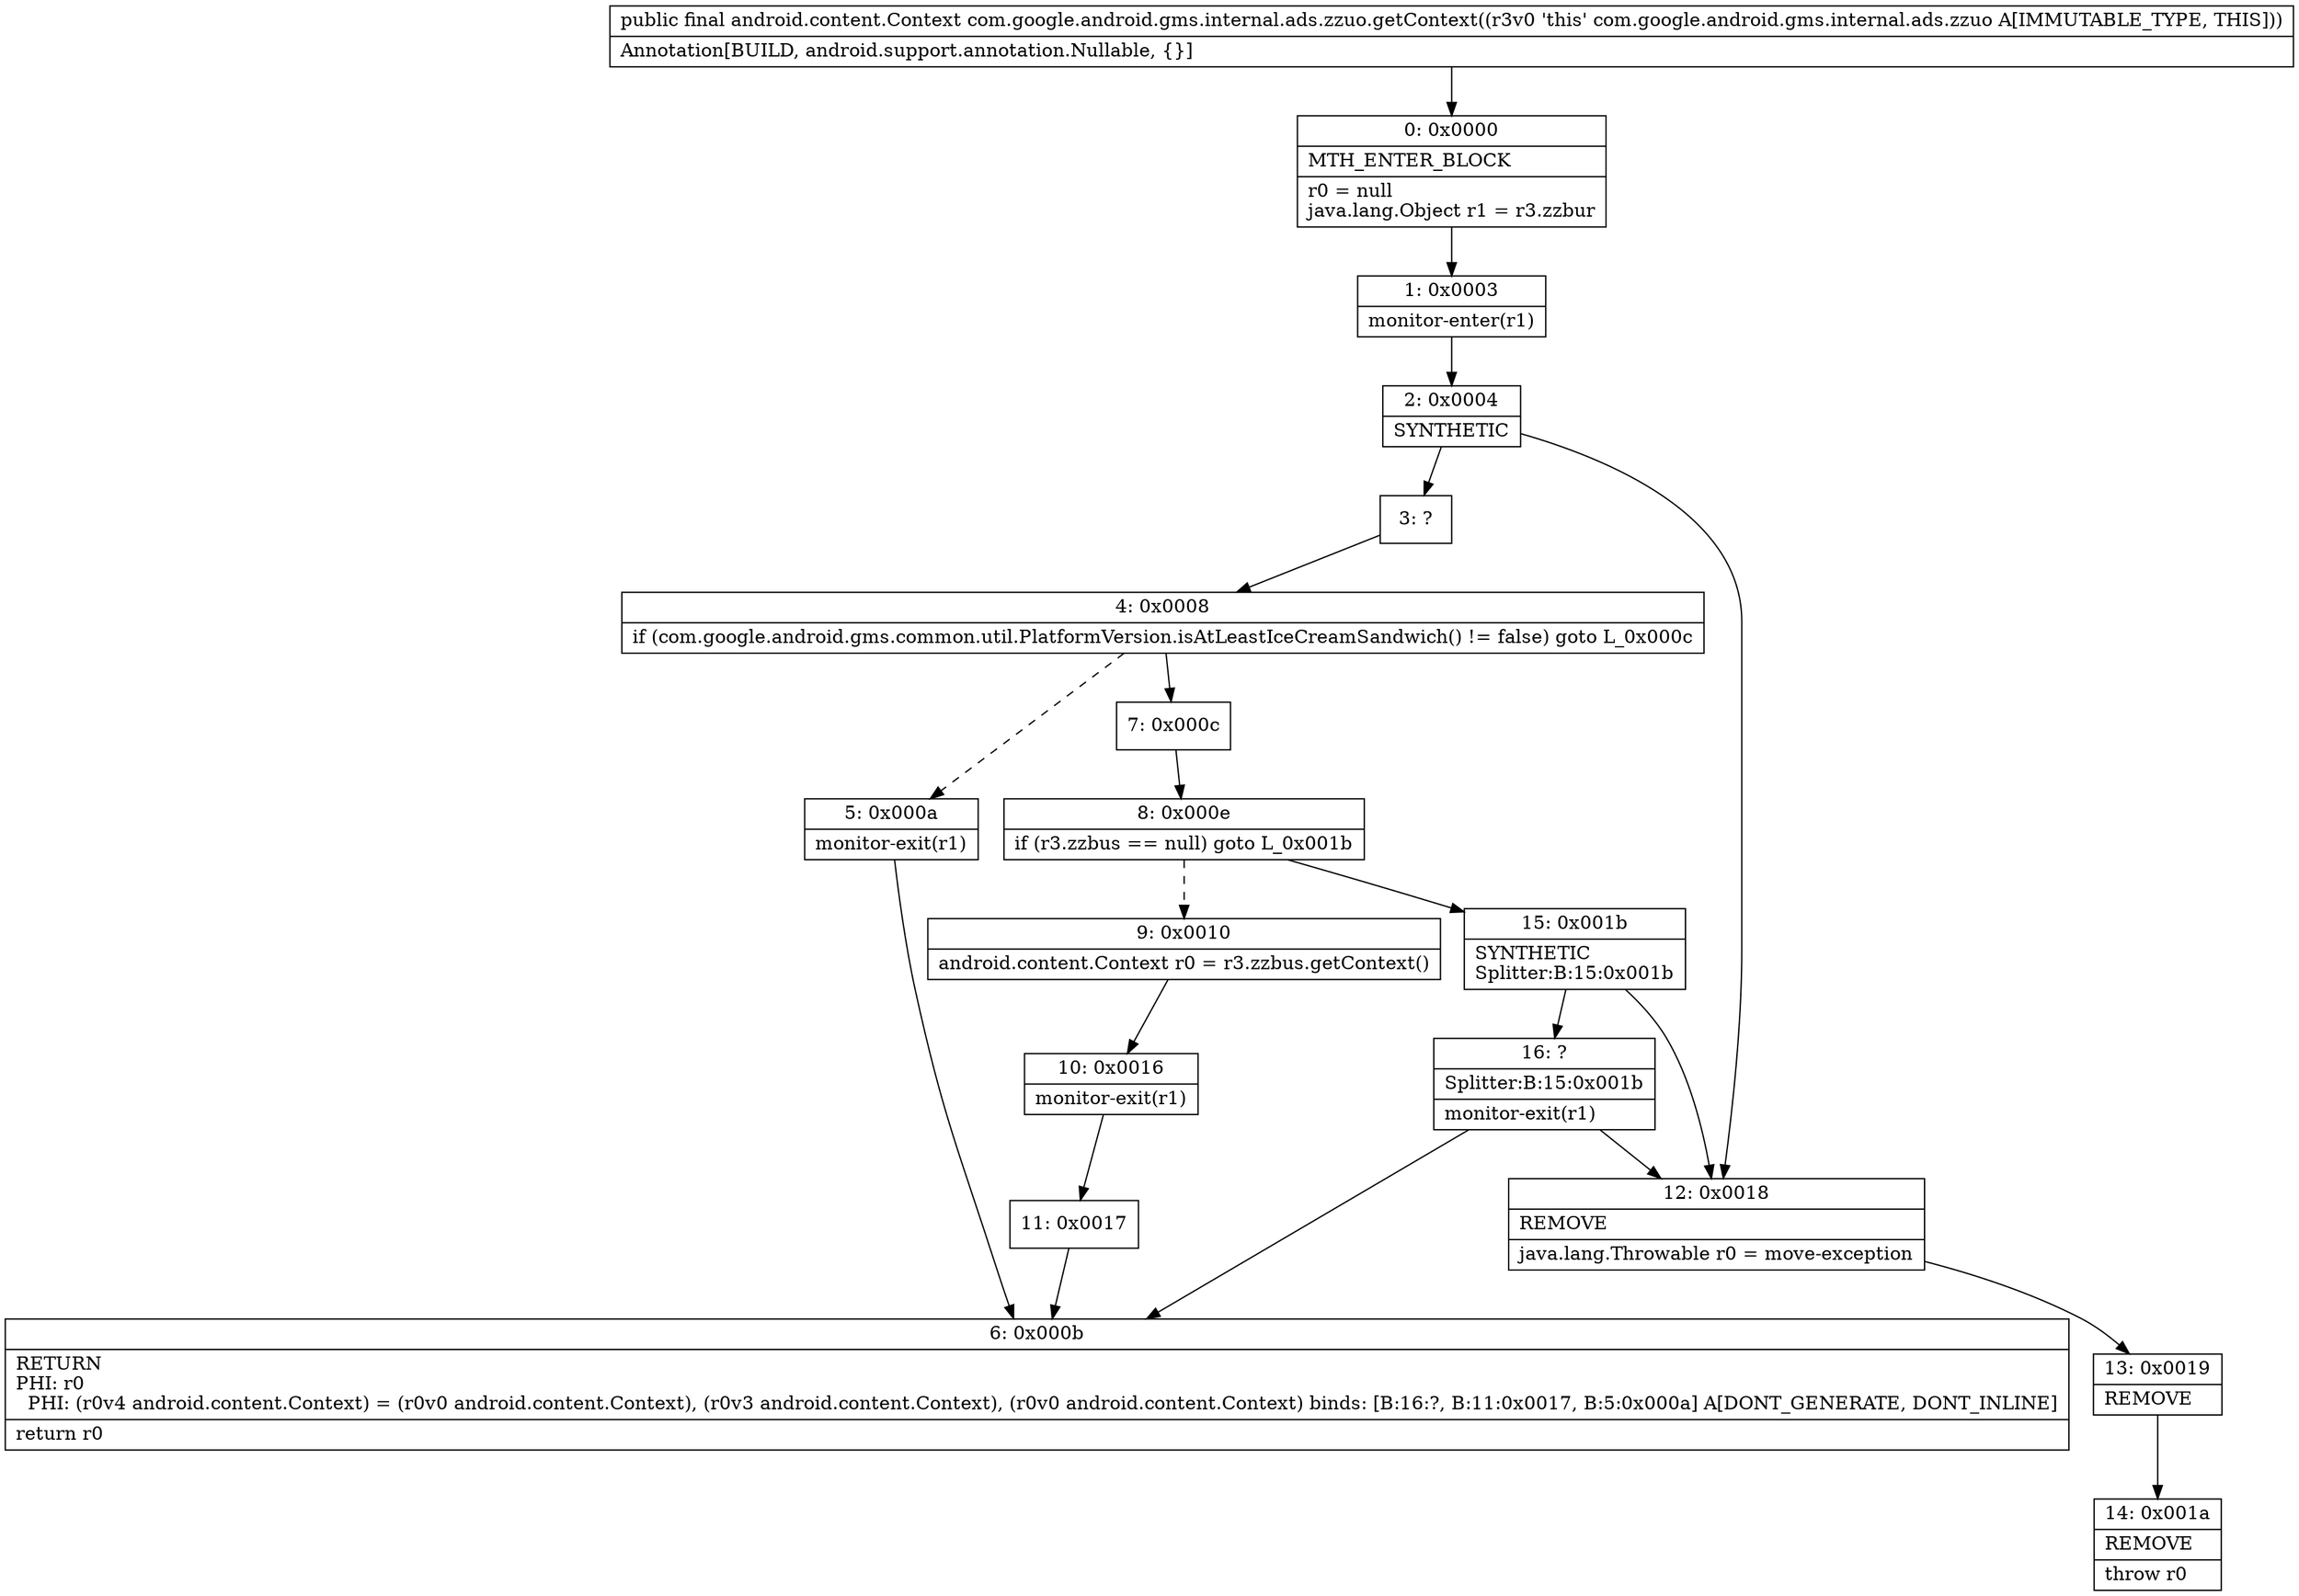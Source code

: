 digraph "CFG forcom.google.android.gms.internal.ads.zzuo.getContext()Landroid\/content\/Context;" {
Node_0 [shape=record,label="{0\:\ 0x0000|MTH_ENTER_BLOCK\l|r0 = null\ljava.lang.Object r1 = r3.zzbur\l}"];
Node_1 [shape=record,label="{1\:\ 0x0003|monitor\-enter(r1)\l}"];
Node_2 [shape=record,label="{2\:\ 0x0004|SYNTHETIC\l}"];
Node_3 [shape=record,label="{3\:\ ?}"];
Node_4 [shape=record,label="{4\:\ 0x0008|if (com.google.android.gms.common.util.PlatformVersion.isAtLeastIceCreamSandwich() != false) goto L_0x000c\l}"];
Node_5 [shape=record,label="{5\:\ 0x000a|monitor\-exit(r1)\l}"];
Node_6 [shape=record,label="{6\:\ 0x000b|RETURN\lPHI: r0 \l  PHI: (r0v4 android.content.Context) = (r0v0 android.content.Context), (r0v3 android.content.Context), (r0v0 android.content.Context) binds: [B:16:?, B:11:0x0017, B:5:0x000a] A[DONT_GENERATE, DONT_INLINE]\l|return r0\l}"];
Node_7 [shape=record,label="{7\:\ 0x000c}"];
Node_8 [shape=record,label="{8\:\ 0x000e|if (r3.zzbus == null) goto L_0x001b\l}"];
Node_9 [shape=record,label="{9\:\ 0x0010|android.content.Context r0 = r3.zzbus.getContext()\l}"];
Node_10 [shape=record,label="{10\:\ 0x0016|monitor\-exit(r1)\l}"];
Node_11 [shape=record,label="{11\:\ 0x0017}"];
Node_12 [shape=record,label="{12\:\ 0x0018|REMOVE\l|java.lang.Throwable r0 = move\-exception\l}"];
Node_13 [shape=record,label="{13\:\ 0x0019|REMOVE\l}"];
Node_14 [shape=record,label="{14\:\ 0x001a|REMOVE\l|throw r0\l}"];
Node_15 [shape=record,label="{15\:\ 0x001b|SYNTHETIC\lSplitter:B:15:0x001b\l}"];
Node_16 [shape=record,label="{16\:\ ?|Splitter:B:15:0x001b\l|monitor\-exit(r1)\l}"];
MethodNode[shape=record,label="{public final android.content.Context com.google.android.gms.internal.ads.zzuo.getContext((r3v0 'this' com.google.android.gms.internal.ads.zzuo A[IMMUTABLE_TYPE, THIS]))  | Annotation[BUILD, android.support.annotation.Nullable, \{\}]\l}"];
MethodNode -> Node_0;
Node_0 -> Node_1;
Node_1 -> Node_2;
Node_2 -> Node_3;
Node_2 -> Node_12;
Node_3 -> Node_4;
Node_4 -> Node_5[style=dashed];
Node_4 -> Node_7;
Node_5 -> Node_6;
Node_7 -> Node_8;
Node_8 -> Node_9[style=dashed];
Node_8 -> Node_15;
Node_9 -> Node_10;
Node_10 -> Node_11;
Node_11 -> Node_6;
Node_12 -> Node_13;
Node_13 -> Node_14;
Node_15 -> Node_16;
Node_15 -> Node_12;
Node_16 -> Node_12;
Node_16 -> Node_6;
}

